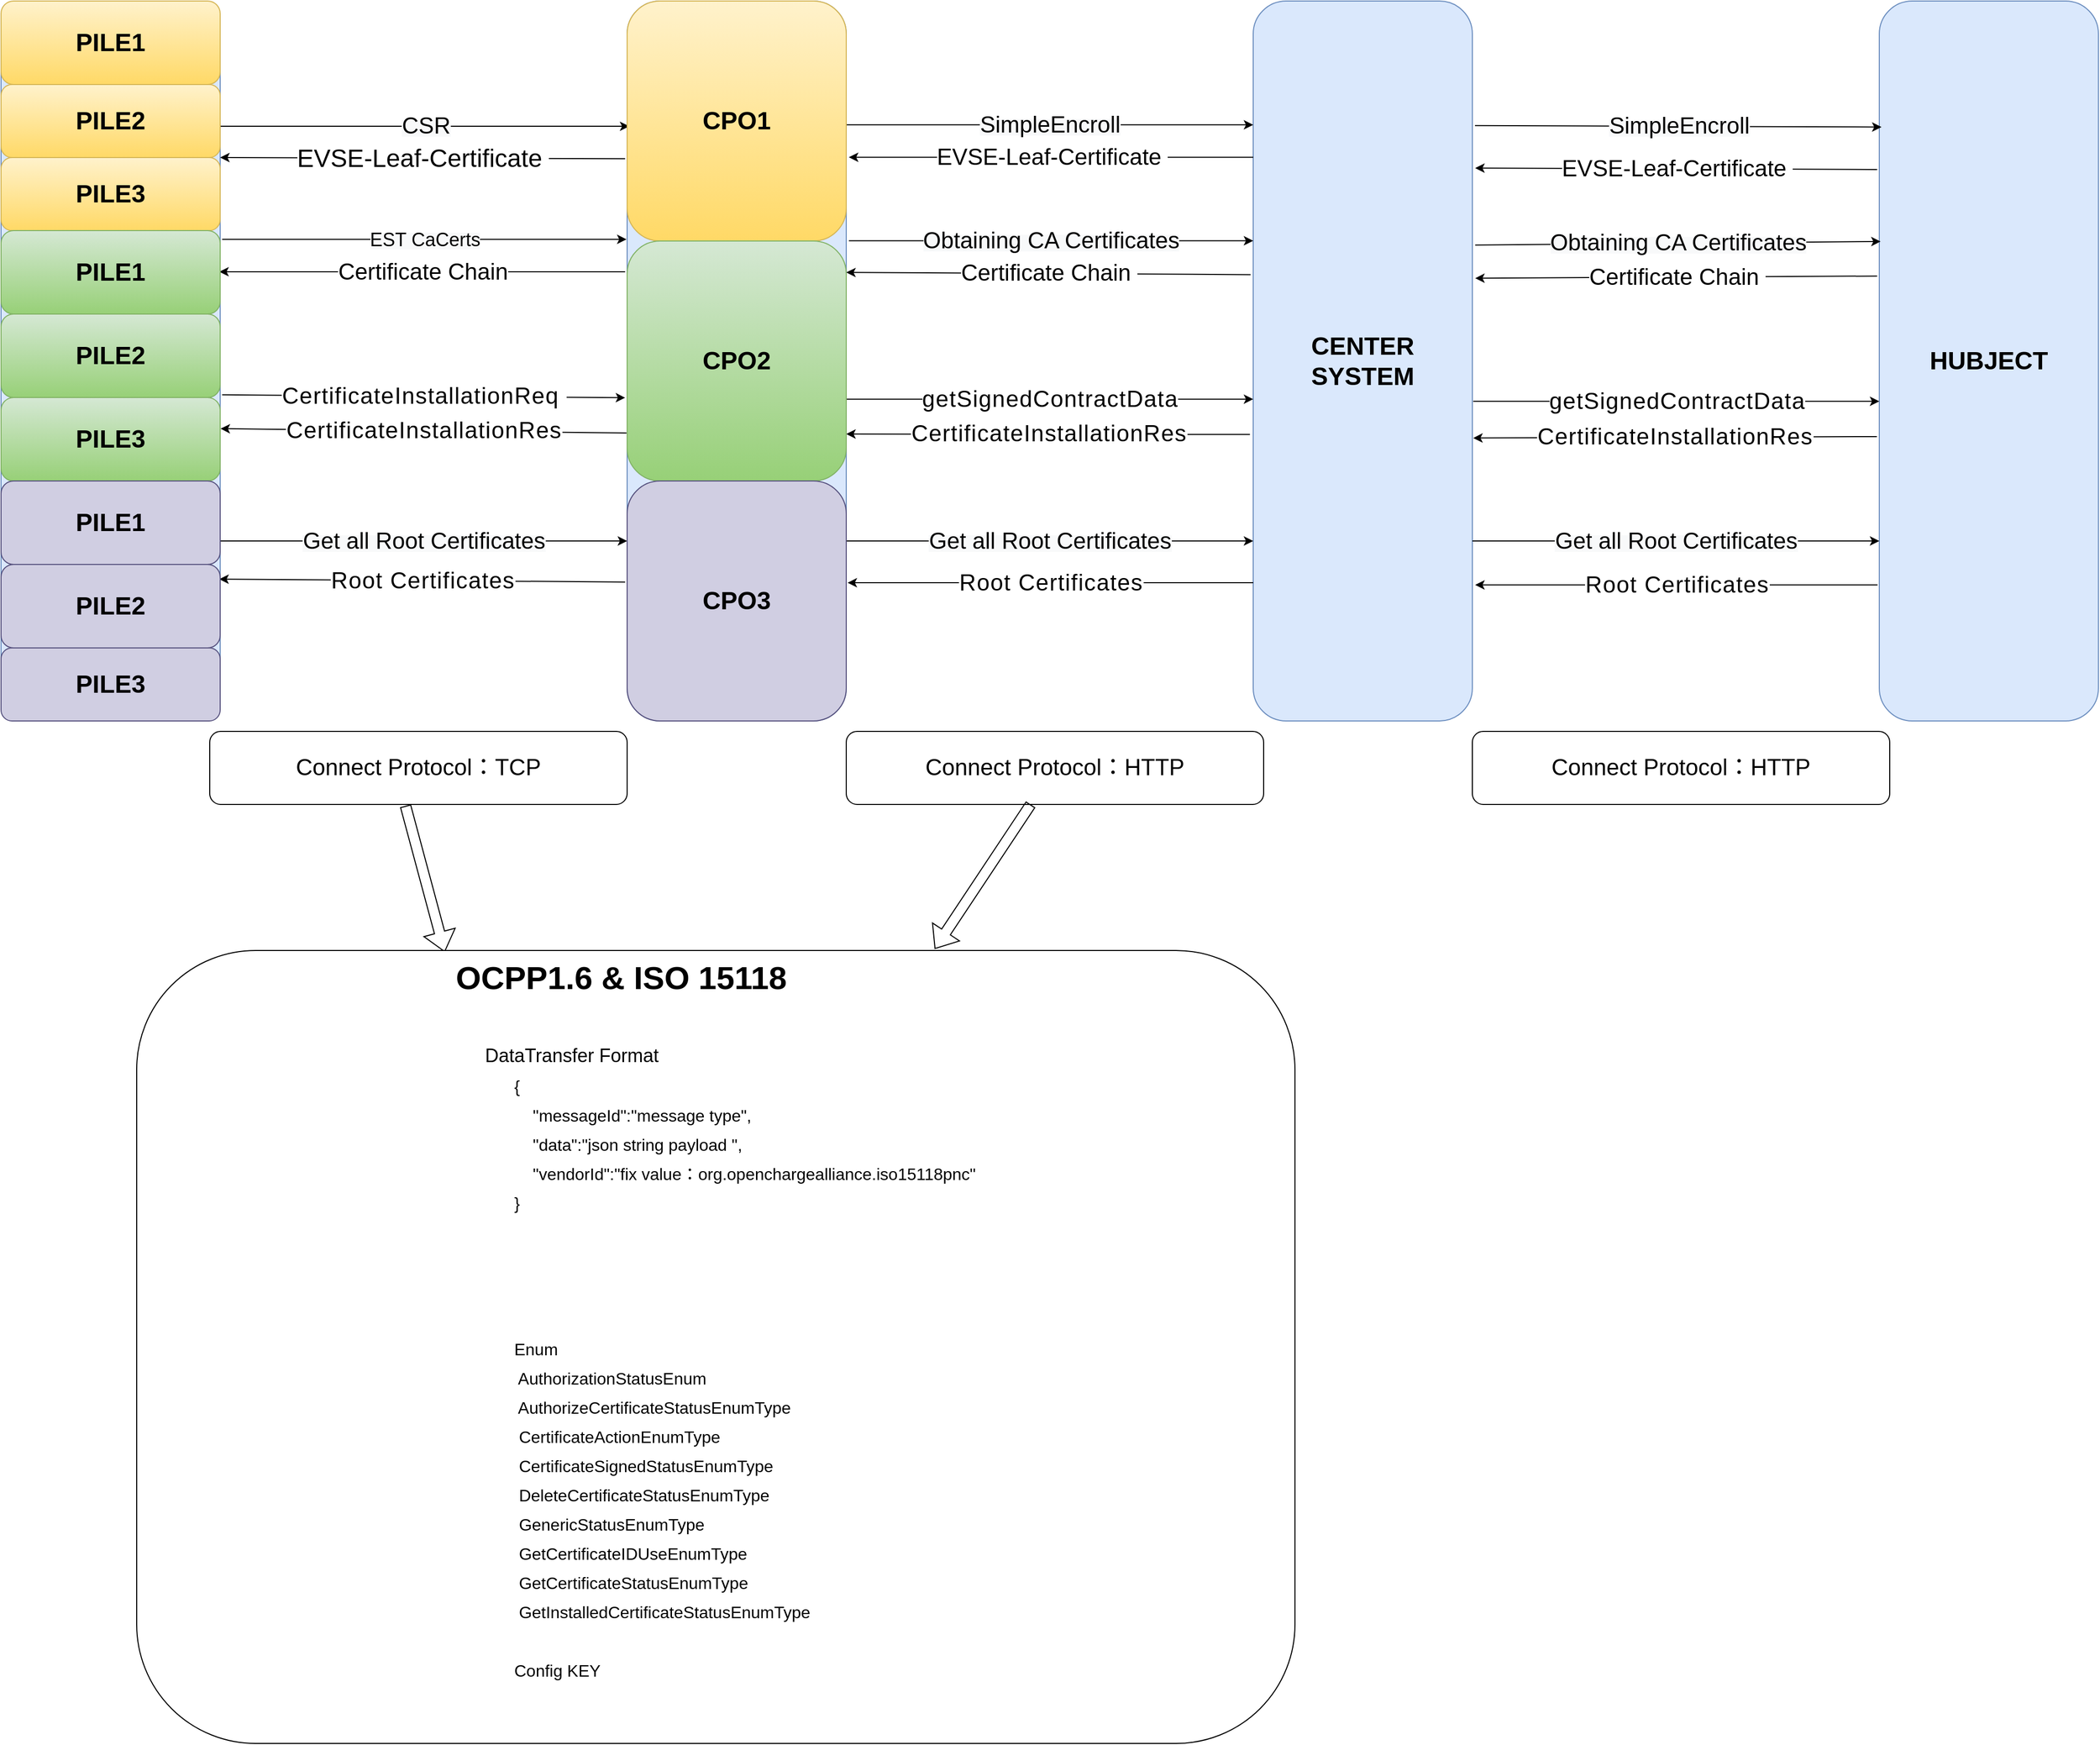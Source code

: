 <mxfile version="18.0.3" type="github">
  <diagram id="C5RBs43oDa-KdzZeNtuy" name="Page-1">
    <mxGraphModel dx="2725" dy="1443" grid="1" gridSize="10" guides="1" tooltips="1" connect="1" arrows="1" fold="1" page="1" pageScale="1" pageWidth="827" pageHeight="1169" math="0" shadow="0">
      <root>
        <mxCell id="WIyWlLk6GJQsqaUBKTNV-0" />
        <mxCell id="WIyWlLk6GJQsqaUBKTNV-1" parent="WIyWlLk6GJQsqaUBKTNV-0" />
        <mxCell id="lFaUMtjXurxVcKm3GQ7_-0" value="" style="rounded=1;whiteSpace=wrap;html=1;fontSize=12;glass=0;strokeWidth=1;shadow=0;fillColor=#dae8fc;strokeColor=#6c8ebf;" vertex="1" parent="WIyWlLk6GJQsqaUBKTNV-1">
          <mxGeometry x="100" y="170" width="210" height="690" as="geometry" />
        </mxCell>
        <mxCell id="lFaUMtjXurxVcKm3GQ7_-5" value="" style="rounded=1;whiteSpace=wrap;html=1;fontSize=12;glass=0;strokeWidth=1;shadow=0;fillColor=#dae8fc;strokeColor=#6c8ebf;" vertex="1" parent="WIyWlLk6GJQsqaUBKTNV-1">
          <mxGeometry x="700" y="170" width="210" height="690" as="geometry" />
        </mxCell>
        <mxCell id="lFaUMtjXurxVcKm3GQ7_-8" value="&lt;span style=&quot;font-size: 24px;&quot;&gt;&lt;b&gt;CENTER &lt;br&gt;SYSTEM&lt;/b&gt;&lt;/span&gt;" style="rounded=1;whiteSpace=wrap;html=1;fontSize=12;glass=0;strokeWidth=1;shadow=0;fillColor=#dae8fc;strokeColor=#6c8ebf;" vertex="1" parent="WIyWlLk6GJQsqaUBKTNV-1">
          <mxGeometry x="1300" y="170" width="210" height="690" as="geometry" />
        </mxCell>
        <mxCell id="lFaUMtjXurxVcKm3GQ7_-16" value="" style="endArrow=classic;html=1;rounded=0;fontSize=14;exitX=1.002;exitY=0.174;exitDx=0;exitDy=0;exitPerimeter=0;entryX=0.01;entryY=0.174;entryDx=0;entryDy=0;entryPerimeter=0;" edge="1" parent="WIyWlLk6GJQsqaUBKTNV-1" source="lFaUMtjXurxVcKm3GQ7_-0" target="lFaUMtjXurxVcKm3GQ7_-5">
          <mxGeometry relative="1" as="geometry">
            <mxPoint x="170" y="580" as="sourcePoint" />
            <mxPoint x="790" y="290" as="targetPoint" />
          </mxGeometry>
        </mxCell>
        <mxCell id="lFaUMtjXurxVcKm3GQ7_-17" value="&lt;span style=&quot;background-color: rgb(248, 249, 250);&quot;&gt;&lt;font style=&quot;font-size: 22px;&quot;&gt;CSR&lt;/font&gt;&lt;/span&gt;" style="edgeLabel;resizable=0;html=1;align=center;verticalAlign=middle;fontSize=14;" connectable="0" vertex="1" parent="lFaUMtjXurxVcKm3GQ7_-16">
          <mxGeometry relative="1" as="geometry" />
        </mxCell>
        <mxCell id="lFaUMtjXurxVcKm3GQ7_-18" value="" style="endArrow=classic;html=1;rounded=0;fontSize=14;exitX=0.999;exitY=0.172;exitDx=0;exitDy=0;exitPerimeter=0;entryX=0;entryY=0.172;entryDx=0;entryDy=0;entryPerimeter=0;" edge="1" parent="WIyWlLk6GJQsqaUBKTNV-1" source="lFaUMtjXurxVcKm3GQ7_-5" target="lFaUMtjXurxVcKm3GQ7_-8">
          <mxGeometry relative="1" as="geometry">
            <mxPoint x="240.96" y="618.3" as="sourcePoint" />
            <mxPoint x="1050" y="645" as="targetPoint" />
          </mxGeometry>
        </mxCell>
        <mxCell id="lFaUMtjXurxVcKm3GQ7_-19" value="&lt;span style=&quot;background-color: rgb(248, 249, 250);&quot;&gt;&lt;font style=&quot;font-size: 22px;&quot;&gt;SimpleEncroll&lt;/font&gt;&lt;/span&gt;" style="edgeLabel;resizable=0;html=1;align=center;verticalAlign=middle;fontSize=14;" connectable="0" vertex="1" parent="lFaUMtjXurxVcKm3GQ7_-18">
          <mxGeometry relative="1" as="geometry" />
        </mxCell>
        <mxCell id="lFaUMtjXurxVcKm3GQ7_-24" value="" style="endArrow=classic;html=1;rounded=0;fontSize=14;exitX=1.009;exitY=0.331;exitDx=0;exitDy=0;exitPerimeter=0;entryX=-0.003;entryY=0.331;entryDx=0;entryDy=0;entryPerimeter=0;" edge="1" parent="WIyWlLk6GJQsqaUBKTNV-1" source="lFaUMtjXurxVcKm3GQ7_-0" target="lFaUMtjXurxVcKm3GQ7_-5">
          <mxGeometry relative="1" as="geometry">
            <mxPoint x="200.0" y="731.32" as="sourcePoint" />
            <mxPoint x="480" y="703" as="targetPoint" />
          </mxGeometry>
        </mxCell>
        <mxCell id="lFaUMtjXurxVcKm3GQ7_-25" value="&lt;span style=&quot;background-color: rgb(248, 249, 250);&quot;&gt;&lt;font style=&quot;font-size: 18px;&quot;&gt;EST CaCerts&lt;/font&gt;&lt;/span&gt;" style="edgeLabel;resizable=0;html=1;align=center;verticalAlign=middle;fontSize=14;" connectable="0" vertex="1" parent="lFaUMtjXurxVcKm3GQ7_-24">
          <mxGeometry relative="1" as="geometry" />
        </mxCell>
        <mxCell id="lFaUMtjXurxVcKm3GQ7_-26" value="" style="endArrow=classic;html=1;rounded=0;fontSize=14;exitX=1.012;exitY=0.333;exitDx=0;exitDy=0;exitPerimeter=0;entryX=0;entryY=0.333;entryDx=0;entryDy=0;entryPerimeter=0;" edge="1" parent="WIyWlLk6GJQsqaUBKTNV-1" source="lFaUMtjXurxVcKm3GQ7_-5" target="lFaUMtjXurxVcKm3GQ7_-8">
          <mxGeometry relative="1" as="geometry">
            <mxPoint x="650" y="731.32" as="sourcePoint" />
            <mxPoint x="920" y="730" as="targetPoint" />
            <Array as="points" />
          </mxGeometry>
        </mxCell>
        <mxCell id="lFaUMtjXurxVcKm3GQ7_-27" value="&lt;span style=&quot;background-color: rgb(248, 249, 250);&quot;&gt;&lt;font style=&quot;font-size: 22px;&quot;&gt;Obtaining CA Certificates&lt;/font&gt;&lt;/span&gt;" style="edgeLabel;resizable=0;html=1;align=center;verticalAlign=middle;fontSize=14;" connectable="0" vertex="1" parent="lFaUMtjXurxVcKm3GQ7_-26">
          <mxGeometry relative="1" as="geometry" />
        </mxCell>
        <mxCell id="lFaUMtjXurxVcKm3GQ7_-28" value="" style="endArrow=classic;html=1;rounded=0;fontSize=14;exitX=1.009;exitY=0.547;exitDx=0;exitDy=0;exitPerimeter=0;entryX=-0.009;entryY=0.551;entryDx=0;entryDy=0;entryPerimeter=0;" edge="1" parent="WIyWlLk6GJQsqaUBKTNV-1" source="lFaUMtjXurxVcKm3GQ7_-0" target="lFaUMtjXurxVcKm3GQ7_-5">
          <mxGeometry relative="1" as="geometry">
            <mxPoint x="200" y="831.67" as="sourcePoint" />
            <mxPoint x="397.454" y="830.0" as="targetPoint" />
          </mxGeometry>
        </mxCell>
        <mxCell id="lFaUMtjXurxVcKm3GQ7_-29" value="&lt;span style=&quot;letter-spacing: 0.6pt;&quot; lang=&quot;EN-US&quot;&gt;&lt;font style=&quot;font-size: 22px;&quot;&gt;CertificateInstallationReq&amp;nbsp;&lt;/font&gt;&lt;/span&gt;" style="edgeLabel;resizable=0;html=1;align=center;verticalAlign=middle;fontSize=14;" connectable="0" vertex="1" parent="lFaUMtjXurxVcKm3GQ7_-28">
          <mxGeometry relative="1" as="geometry" />
        </mxCell>
        <mxCell id="lFaUMtjXurxVcKm3GQ7_-30" value="" style="endArrow=classic;html=1;rounded=0;fontSize=14;exitX=0.999;exitY=0.553;exitDx=0;exitDy=0;exitPerimeter=0;entryX=0;entryY=0.553;entryDx=0;entryDy=0;entryPerimeter=0;" edge="1" parent="WIyWlLk6GJQsqaUBKTNV-1" source="lFaUMtjXurxVcKm3GQ7_-5" target="lFaUMtjXurxVcKm3GQ7_-8">
          <mxGeometry relative="1" as="geometry">
            <mxPoint x="534.0" y="832.11" as="sourcePoint" />
            <mxPoint x="850" y="835" as="targetPoint" />
          </mxGeometry>
        </mxCell>
        <mxCell id="lFaUMtjXurxVcKm3GQ7_-31" value="&lt;span style=&quot;font-family: 微软雅黑, sans-serif; letter-spacing: 0.6pt;&quot; lang=&quot;EN-US&quot;&gt;&lt;font style=&quot;font-size: 22px;&quot;&gt;getSignedContractData&lt;/font&gt;&lt;/span&gt;" style="edgeLabel;resizable=0;html=1;align=center;verticalAlign=middle;fontSize=14;" connectable="0" vertex="1" parent="lFaUMtjXurxVcKm3GQ7_-30">
          <mxGeometry relative="1" as="geometry" />
        </mxCell>
        <mxCell id="lFaUMtjXurxVcKm3GQ7_-32" value="" style="endArrow=classic;html=1;rounded=0;fontSize=14;exitX=1;exitY=0.75;exitDx=0;exitDy=0;entryX=0;entryY=0.75;entryDx=0;entryDy=0;" edge="1" parent="WIyWlLk6GJQsqaUBKTNV-1" source="lFaUMtjXurxVcKm3GQ7_-0" target="lFaUMtjXurxVcKm3GQ7_-5">
          <mxGeometry relative="1" as="geometry">
            <mxPoint x="190.0" y="902.11" as="sourcePoint" />
            <mxPoint x="440" y="900" as="targetPoint" />
          </mxGeometry>
        </mxCell>
        <mxCell id="lFaUMtjXurxVcKm3GQ7_-33" value="&lt;span style=&quot;background-color: rgb(248, 249, 250);&quot;&gt;&lt;font style=&quot;font-size: 22px;&quot;&gt;Get all Root Certificates&lt;/font&gt;&lt;/span&gt;" style="edgeLabel;resizable=0;html=1;align=center;verticalAlign=middle;fontSize=14;" connectable="0" vertex="1" parent="lFaUMtjXurxVcKm3GQ7_-32">
          <mxGeometry relative="1" as="geometry" />
        </mxCell>
        <mxCell id="lFaUMtjXurxVcKm3GQ7_-34" value="" style="endArrow=classic;html=1;rounded=0;fontSize=14;exitX=1;exitY=0.75;exitDx=0;exitDy=0;entryX=0;entryY=0.75;entryDx=0;entryDy=0;" edge="1" parent="WIyWlLk6GJQsqaUBKTNV-1" source="lFaUMtjXurxVcKm3GQ7_-5" target="lFaUMtjXurxVcKm3GQ7_-8">
          <mxGeometry relative="1" as="geometry">
            <mxPoint x="182.16" y="909.6" as="sourcePoint" />
            <mxPoint x="471.072" y="910.47" as="targetPoint" />
          </mxGeometry>
        </mxCell>
        <mxCell id="lFaUMtjXurxVcKm3GQ7_-35" value="&lt;span style=&quot;background-color: rgb(248, 249, 250);&quot;&gt;&lt;font style=&quot;font-size: 22px;&quot;&gt;Get all Root Certificates&lt;/font&gt;&lt;/span&gt;" style="edgeLabel;resizable=0;html=1;align=center;verticalAlign=middle;fontSize=14;" connectable="0" vertex="1" parent="lFaUMtjXurxVcKm3GQ7_-34">
          <mxGeometry relative="1" as="geometry" />
        </mxCell>
        <mxCell id="lFaUMtjXurxVcKm3GQ7_-37" value="" style="endArrow=classic;html=1;rounded=0;fontSize=14;entryX=1.012;entryY=0.217;entryDx=0;entryDy=0;entryPerimeter=0;exitX=0;exitY=0.217;exitDx=0;exitDy=0;exitPerimeter=0;fillColor=#e51400;strokeColor=#000000;fontColor=#000000;" edge="1" parent="WIyWlLk6GJQsqaUBKTNV-1" source="lFaUMtjXurxVcKm3GQ7_-8" target="lFaUMtjXurxVcKm3GQ7_-5">
          <mxGeometry relative="1" as="geometry">
            <mxPoint x="850" y="668" as="sourcePoint" />
            <mxPoint x="580" y="830" as="targetPoint" />
          </mxGeometry>
        </mxCell>
        <mxCell id="lFaUMtjXurxVcKm3GQ7_-38" value="&lt;font style=&quot;font-size: 22px;&quot;&gt;EVSE-Leaf-Certificate&amp;nbsp;&lt;/font&gt;" style="edgeLabel;resizable=0;html=1;align=center;verticalAlign=middle;fontSize=14;" connectable="0" vertex="1" parent="lFaUMtjXurxVcKm3GQ7_-37">
          <mxGeometry relative="1" as="geometry" />
        </mxCell>
        <mxCell id="lFaUMtjXurxVcKm3GQ7_-39" value="" style="endArrow=classic;html=1;rounded=0;fontSize=14;exitX=-0.009;exitY=0.219;exitDx=0;exitDy=0;exitPerimeter=0;fillColor=#e51400;strokeColor=#000000;" edge="1" parent="WIyWlLk6GJQsqaUBKTNV-1" source="lFaUMtjXurxVcKm3GQ7_-5">
          <mxGeometry relative="1" as="geometry">
            <mxPoint x="480" y="660" as="sourcePoint" />
            <mxPoint x="310" y="320" as="targetPoint" />
          </mxGeometry>
        </mxCell>
        <mxCell id="lFaUMtjXurxVcKm3GQ7_-40" value="&lt;font style=&quot;font-size: 24px;&quot;&gt;EVSE-Leaf-Certificate&amp;nbsp;&lt;/font&gt;" style="edgeLabel;resizable=0;html=1;align=center;verticalAlign=middle;fontSize=14;" connectable="0" vertex="1" parent="lFaUMtjXurxVcKm3GQ7_-39">
          <mxGeometry relative="1" as="geometry" />
        </mxCell>
        <mxCell id="lFaUMtjXurxVcKm3GQ7_-42" value="" style="endArrow=classic;html=1;rounded=0;fontSize=14;entryX=1;entryY=0.377;entryDx=0;entryDy=0;exitX=-0.012;exitY=0.38;exitDx=0;exitDy=0;fillColor=#e51400;strokeColor=#000000;entryPerimeter=0;exitPerimeter=0;" edge="1" parent="WIyWlLk6GJQsqaUBKTNV-1" source="lFaUMtjXurxVcKm3GQ7_-8" target="lFaUMtjXurxVcKm3GQ7_-5">
          <mxGeometry relative="1" as="geometry">
            <mxPoint x="870.96" y="679.59" as="sourcePoint" />
            <mxPoint x="623.196" y="678.42" as="targetPoint" />
          </mxGeometry>
        </mxCell>
        <mxCell id="lFaUMtjXurxVcKm3GQ7_-43" value="&lt;font style=&quot;font-size: 22px;&quot;&gt;Certificate Chain&amp;nbsp;&lt;/font&gt;" style="edgeLabel;resizable=0;html=1;align=center;verticalAlign=middle;fontSize=14;" connectable="0" vertex="1" parent="lFaUMtjXurxVcKm3GQ7_-42">
          <mxGeometry relative="1" as="geometry" />
        </mxCell>
        <mxCell id="lFaUMtjXurxVcKm3GQ7_-44" value="" style="endArrow=classic;html=1;rounded=0;fontSize=14;entryX=0.996;entryY=0.376;entryDx=0;entryDy=0;exitX=-0.009;exitY=0.376;exitDx=0;exitDy=0;fillColor=#e51400;strokeColor=#000000;entryPerimeter=0;exitPerimeter=0;" edge="1" parent="WIyWlLk6GJQsqaUBKTNV-1" source="lFaUMtjXurxVcKm3GQ7_-5" target="lFaUMtjXurxVcKm3GQ7_-0">
          <mxGeometry relative="1" as="geometry">
            <mxPoint x="406" y="759.5" as="sourcePoint" />
            <mxPoint x="160" y="759.5" as="targetPoint" />
          </mxGeometry>
        </mxCell>
        <mxCell id="lFaUMtjXurxVcKm3GQ7_-45" value="&lt;font style=&quot;font-size: 22px;&quot;&gt;Certificate Chain&lt;/font&gt;" style="edgeLabel;resizable=0;html=1;align=center;verticalAlign=middle;fontSize=14;" connectable="0" vertex="1" parent="lFaUMtjXurxVcKm3GQ7_-44">
          <mxGeometry relative="1" as="geometry" />
        </mxCell>
        <mxCell id="lFaUMtjXurxVcKm3GQ7_-48" value="" style="endArrow=classic;html=1;rounded=0;fontSize=14;fillColor=#e51400;strokeColor=#000000;exitX=-0.015;exitY=0.602;exitDx=0;exitDy=0;exitPerimeter=0;" edge="1" parent="WIyWlLk6GJQsqaUBKTNV-1" source="lFaUMtjXurxVcKm3GQ7_-8">
          <mxGeometry relative="1" as="geometry">
            <mxPoint x="1280" y="584" as="sourcePoint" />
            <mxPoint x="910" y="585" as="targetPoint" />
          </mxGeometry>
        </mxCell>
        <mxCell id="lFaUMtjXurxVcKm3GQ7_-49" value="&lt;div style=&quot;text-align: start;&quot;&gt;&lt;span style=&quot;letter-spacing: 0.8px; text-align: center;&quot;&gt;&lt;font style=&quot;font-size: 22px;&quot;&gt;CertificateInstallationRes&lt;/font&gt;&lt;/span&gt;&lt;br&gt;&lt;/div&gt;" style="edgeLabel;resizable=0;html=1;align=center;verticalAlign=middle;fontSize=14;" connectable="0" vertex="1" parent="lFaUMtjXurxVcKm3GQ7_-48">
          <mxGeometry relative="1" as="geometry" />
        </mxCell>
        <mxCell id="lFaUMtjXurxVcKm3GQ7_-50" value="" style="endArrow=classic;html=1;rounded=0;fontSize=14;entryX=1.002;entryY=0.594;entryDx=0;entryDy=0;exitX=-0.003;exitY=0.6;exitDx=0;exitDy=0;entryPerimeter=0;fillColor=#e51400;strokeColor=#000000;exitPerimeter=0;" edge="1" parent="WIyWlLk6GJQsqaUBKTNV-1" source="lFaUMtjXurxVcKm3GQ7_-5" target="lFaUMtjXurxVcKm3GQ7_-0">
          <mxGeometry relative="1" as="geometry">
            <mxPoint x="1220" y="902.5" as="sourcePoint" />
            <mxPoint x="670" y="892.5" as="targetPoint" />
          </mxGeometry>
        </mxCell>
        <mxCell id="lFaUMtjXurxVcKm3GQ7_-51" value="&lt;div style=&quot;text-align: start;&quot;&gt;&lt;span style=&quot;letter-spacing: 0.8px; text-align: center;&quot;&gt;&lt;font style=&quot;font-size: 22px;&quot;&gt;CertificateInstallationRes&lt;/font&gt;&lt;/span&gt;&lt;br&gt;&lt;/div&gt;" style="edgeLabel;resizable=0;html=1;align=center;verticalAlign=middle;fontSize=14;" connectable="0" vertex="1" parent="lFaUMtjXurxVcKm3GQ7_-50">
          <mxGeometry relative="1" as="geometry" />
        </mxCell>
        <mxCell id="lFaUMtjXurxVcKm3GQ7_-54" value="" style="endArrow=classic;html=1;rounded=0;fontSize=14;entryX=1.006;entryY=0.808;entryDx=0;entryDy=0;entryPerimeter=0;fillColor=#e51400;strokeColor=#000000;exitX=0;exitY=0.808;exitDx=0;exitDy=0;exitPerimeter=0;" edge="1" parent="WIyWlLk6GJQsqaUBKTNV-1" source="lFaUMtjXurxVcKm3GQ7_-8" target="lFaUMtjXurxVcKm3GQ7_-5">
          <mxGeometry relative="1" as="geometry">
            <mxPoint x="1280" y="730" as="sourcePoint" />
            <mxPoint x="670" y="967.5" as="targetPoint" />
          </mxGeometry>
        </mxCell>
        <mxCell id="lFaUMtjXurxVcKm3GQ7_-55" value="&lt;div style=&quot;text-align: start;&quot;&gt;&lt;span style=&quot;letter-spacing: 0.8px; text-align: center;&quot;&gt;&lt;font style=&quot;font-size: 22px;&quot;&gt;Root Certificates&lt;/font&gt;&lt;/span&gt;&lt;br&gt;&lt;/div&gt;" style="edgeLabel;resizable=0;html=1;align=center;verticalAlign=middle;fontSize=14;" connectable="0" vertex="1" parent="lFaUMtjXurxVcKm3GQ7_-54">
          <mxGeometry relative="1" as="geometry" />
        </mxCell>
        <mxCell id="lFaUMtjXurxVcKm3GQ7_-56" value="" style="endArrow=classic;html=1;rounded=0;fontSize=14;entryX=0.996;entryY=0.803;entryDx=0;entryDy=0;exitX=-0.009;exitY=0.807;exitDx=0;exitDy=0;entryPerimeter=0;exitPerimeter=0;fillColor=#e51400;strokeColor=#000000;" edge="1" parent="WIyWlLk6GJQsqaUBKTNV-1" source="lFaUMtjXurxVcKm3GQ7_-5" target="lFaUMtjXurxVcKm3GQ7_-0">
          <mxGeometry relative="1" as="geometry">
            <mxPoint x="1215.44" y="1095.49" as="sourcePoint" />
            <mxPoint x="672.76" y="1089.63" as="targetPoint" />
          </mxGeometry>
        </mxCell>
        <mxCell id="lFaUMtjXurxVcKm3GQ7_-57" value="&lt;div style=&quot;text-align: start;&quot;&gt;&lt;span style=&quot;letter-spacing: 0.8px; text-align: center;&quot;&gt;&lt;font style=&quot;font-size: 22px;&quot;&gt;Root Certificates&lt;/font&gt;&lt;/span&gt;&lt;br&gt;&lt;/div&gt;" style="edgeLabel;resizable=0;html=1;align=center;verticalAlign=middle;fontSize=14;" connectable="0" vertex="1" parent="lFaUMtjXurxVcKm3GQ7_-56">
          <mxGeometry relative="1" as="geometry" />
        </mxCell>
        <mxCell id="lFaUMtjXurxVcKm3GQ7_-61" value="&lt;article data-content=&quot;[{&amp;quot;type&amp;quot;:&amp;quot;block&amp;quot;,&amp;quot;id&amp;quot;:&amp;quot;Cxpn-1652323043085&amp;quot;,&amp;quot;name&amp;quot;:&amp;quot;paragraph&amp;quot;,&amp;quot;data&amp;quot;:{},&amp;quot;nodes&amp;quot;:[{&amp;quot;type&amp;quot;:&amp;quot;text&amp;quot;,&amp;quot;id&amp;quot;:&amp;quot;qzmt-1652323043084&amp;quot;,&amp;quot;leaves&amp;quot;:[{&amp;quot;text&amp;quot;:&amp;quot;DataTransfer&amp;quot;,&amp;quot;marks&amp;quot;:[]}]}],&amp;quot;state&amp;quot;:{}}]&quot;&gt;&lt;div style=&quot;line-height: 1.75; text-align: left;&quot;&gt;&lt;font style=&quot;font-size: 22px;&quot;&gt;Connect Protocol：HTTP&lt;/font&gt;&lt;/div&gt;&lt;/article&gt;" style="rounded=1;whiteSpace=wrap;html=1;fontFamily=Helvetica;fontSize=18;" vertex="1" parent="WIyWlLk6GJQsqaUBKTNV-1">
          <mxGeometry x="910" y="870" width="400" height="70" as="geometry" />
        </mxCell>
        <mxCell id="lFaUMtjXurxVcKm3GQ7_-62" value="&lt;article data-content=&quot;[{&amp;quot;type&amp;quot;:&amp;quot;block&amp;quot;,&amp;quot;id&amp;quot;:&amp;quot;Cxpn-1652323043085&amp;quot;,&amp;quot;name&amp;quot;:&amp;quot;paragraph&amp;quot;,&amp;quot;data&amp;quot;:{},&amp;quot;nodes&amp;quot;:[{&amp;quot;type&amp;quot;:&amp;quot;text&amp;quot;,&amp;quot;id&amp;quot;:&amp;quot;qzmt-1652323043084&amp;quot;,&amp;quot;leaves&amp;quot;:[{&amp;quot;text&amp;quot;:&amp;quot;DataTransfer&amp;quot;,&amp;quot;marks&amp;quot;:[]}]}],&amp;quot;state&amp;quot;:{}}]&quot;&gt;&lt;div style=&quot;line-height: 1.75; text-align: left;&quot;&gt;&lt;font style=&quot;font-size: 22px;&quot;&gt;Connect Protocol：TCP&lt;/font&gt;&lt;/div&gt;&lt;/article&gt;" style="rounded=1;whiteSpace=wrap;html=1;fontFamily=Helvetica;fontSize=18;" vertex="1" parent="WIyWlLk6GJQsqaUBKTNV-1">
          <mxGeometry x="300" y="870" width="400" height="70" as="geometry" />
        </mxCell>
        <mxCell id="lFaUMtjXurxVcKm3GQ7_-65" value="" style="shape=flexArrow;endArrow=classic;html=1;rounded=0;fontFamily=Helvetica;fontSize=14;fontColor=#FF3333;strokeColor=#000000;exitX=0.469;exitY=1.019;exitDx=0;exitDy=0;exitPerimeter=0;entryX=0.266;entryY=0.002;entryDx=0;entryDy=0;entryPerimeter=0;" edge="1" parent="WIyWlLk6GJQsqaUBKTNV-1" source="lFaUMtjXurxVcKm3GQ7_-62" target="lFaUMtjXurxVcKm3GQ7_-70">
          <mxGeometry width="50" height="50" relative="1" as="geometry">
            <mxPoint x="580" y="1060" as="sourcePoint" />
            <mxPoint x="595" y="1100" as="targetPoint" />
          </mxGeometry>
        </mxCell>
        <mxCell id="lFaUMtjXurxVcKm3GQ7_-70" value="&lt;article data-content=&quot;[{&amp;quot;type&amp;quot;:&amp;quot;block&amp;quot;,&amp;quot;id&amp;quot;:&amp;quot;Cxpn-1652323043085&amp;quot;,&amp;quot;name&amp;quot;:&amp;quot;paragraph&amp;quot;,&amp;quot;data&amp;quot;:{},&amp;quot;nodes&amp;quot;:[{&amp;quot;type&amp;quot;:&amp;quot;text&amp;quot;,&amp;quot;id&amp;quot;:&amp;quot;qzmt-1652323043084&amp;quot;,&amp;quot;leaves&amp;quot;:[{&amp;quot;text&amp;quot;:&amp;quot;DataTransfer&amp;quot;,&amp;quot;marks&amp;quot;:[]}]}],&amp;quot;state&amp;quot;:{}}]&quot;&gt;&lt;div style=&quot;text-align: left; line-height: 1.75;&quot;&gt;&lt;b style=&quot;background-color: initial;&quot;&gt;&lt;font style=&quot;font-size: 31px;&quot;&gt;OCPP1.6 &amp;amp; ISO 15118&lt;/font&gt;&lt;/b&gt;&lt;br&gt;&lt;/div&gt;&lt;div style=&quot;text-align: left; line-height: 1.75;&quot;&gt;&lt;b style=&quot;background-color: initial;&quot;&gt;&lt;br&gt;&lt;/b&gt;&lt;/div&gt;&lt;div style=&quot;line-height: 1.75;&quot;&gt;&lt;div style=&quot;text-align: left; font-size: 16px; line-height: 1.75; margin-left: 28px;&quot;&gt;&lt;font style=&quot;font-size: 18px;&quot;&gt;DataTransfer Format&lt;/font&gt;&lt;/div&gt;&lt;div style=&quot;line-height: 1.75; margin-left: 28px; font-size: 16px;&quot;&gt;&lt;font style=&quot;font-size: 18px;&quot;&gt;&lt;div style=&quot;text-align: left; font-size: 16px; line-height: 1.75; margin-left: 28px;&quot;&gt;{&lt;/div&gt;&lt;div style=&quot;text-align: left; font-size: 16px; line-height: 1.75; margin-left: 28px;&quot;&gt;&amp;nbsp;&amp;nbsp;&amp;nbsp;&amp;nbsp;&quot;messageId&quot;:&quot;message type&quot;,&lt;/div&gt;&lt;div style=&quot;text-align: left; font-size: 16px; line-height: 1.75; margin-left: 28px;&quot;&gt;&amp;nbsp;&amp;nbsp;&amp;nbsp;&amp;nbsp;&quot;data&quot;:&quot;json string&amp;nbsp;&lt;span style=&quot;background-color: initial;&quot;&gt;payload&lt;/span&gt;&lt;span style=&quot;background-color: initial;&quot;&gt;&amp;nbsp;&lt;/span&gt;&lt;span style=&quot;background-color: initial;&quot;&gt;&quot;,&lt;/span&gt;&lt;/div&gt;&lt;div style=&quot;text-align: left; font-size: 16px; line-height: 1.75; margin-left: 28px;&quot;&gt;&amp;nbsp;&amp;nbsp;&amp;nbsp;&amp;nbsp;&quot;vendorId&quot;:&quot;fix value：org.openchargealliance.iso15118pnc&quot;&lt;/div&gt;&lt;div style=&quot;text-align: left; font-size: 16px; line-height: 1.75; margin-left: 28px;&quot;&gt;}&lt;/div&gt;&lt;div style=&quot;text-align: left; font-size: 16px; line-height: 1.75; margin-left: 28px;&quot;&gt;&lt;br&gt;&lt;/div&gt;&lt;div style=&quot;text-align: left; font-size: 16px; line-height: 1.75; margin-left: 28px;&quot;&gt;&lt;br&gt;&lt;/div&gt;&lt;div style=&quot;text-align: left; font-size: 16px; line-height: 1.75; margin-left: 28px;&quot;&gt;&lt;br&gt;&lt;/div&gt;&lt;div style=&quot;text-align: left; font-size: 16px; line-height: 1.75; margin-left: 28px;&quot;&gt;&lt;br&gt;&lt;/div&gt;&lt;div style=&quot;text-align: left; font-size: 16px; line-height: 1.75; margin-left: 28px;&quot;&gt;&lt;span style=&quot;background-color: initial;&quot;&gt;Enum&lt;/span&gt;&lt;br&gt;&lt;/div&gt;&lt;div style=&quot;text-align: left; font-size: 16px; line-height: 1.75; margin-left: 28px;&quot;&gt;&lt;span style=&quot;background-color: initial;&quot;&gt;&lt;span style=&quot;&quot;&gt;	&lt;/span&gt;&lt;span style=&quot;white-space: pre;&quot;&gt;	&lt;/span&gt;AuthorizationStatusEnum&lt;br&gt;&lt;/span&gt;&lt;/div&gt;&lt;div style=&quot;text-align: left; font-size: 16px; line-height: 1.75; margin-left: 28px;&quot;&gt;&lt;span style=&quot;background-color: initial;&quot;&gt;&lt;span style=&quot;white-space: pre;&quot;&gt;	&lt;/span&gt;AuthorizeCertificateStatusEnumType&lt;br&gt;&lt;/span&gt;&lt;/div&gt;&lt;div style=&quot;text-align: left; font-size: 16px; line-height: 1.75; margin-left: 28px;&quot;&gt;&lt;span style=&quot;background-color: initial;&quot;&gt;&lt;span style=&quot;white-space: pre;&quot;&gt;	&lt;/span&gt;CertificateActionEnumType&lt;br&gt;&lt;/span&gt;&lt;/div&gt;&lt;div style=&quot;text-align: left; font-size: 16px; line-height: 1.75; margin-left: 28px;&quot;&gt;&lt;span style=&quot;background-color: initial;&quot;&gt;&lt;span style=&quot;white-space: pre;&quot;&gt;	&lt;/span&gt;CertificateSignedStatusEnumType&lt;br&gt;&lt;/span&gt;&lt;/div&gt;&lt;div style=&quot;text-align: left; font-size: 16px; line-height: 1.75; margin-left: 28px;&quot;&gt;&lt;span style=&quot;background-color: initial;&quot;&gt;&lt;span style=&quot;white-space: pre;&quot;&gt;	&lt;/span&gt;DeleteCertificateStatusEnumType&lt;br&gt;&lt;/span&gt;&lt;/div&gt;&lt;div style=&quot;text-align: left; font-size: 16px; line-height: 1.75; margin-left: 28px;&quot;&gt;&lt;span style=&quot;background-color: initial;&quot;&gt;&lt;span style=&quot;white-space: pre;&quot;&gt;	&lt;/span&gt;GenericStatusEnumType&lt;br&gt;&lt;/span&gt;&lt;/div&gt;&lt;div style=&quot;text-align: left; font-size: 16px; line-height: 1.75; margin-left: 28px;&quot;&gt;&lt;span style=&quot;background-color: initial;&quot;&gt;&lt;span style=&quot;white-space: pre;&quot;&gt;	&lt;/span&gt;GetCertificateIDUseEnumType&lt;br&gt;&lt;/span&gt;&lt;/div&gt;&lt;div style=&quot;text-align: left; font-size: 16px; line-height: 1.75; margin-left: 28px;&quot;&gt;&lt;span style=&quot;background-color: initial;&quot;&gt;&lt;span style=&quot;white-space: pre;&quot;&gt;	&lt;/span&gt;GetCertificateStatusEnumType&lt;/span&gt;&lt;/div&gt;&lt;div style=&quot;text-align: left; font-size: 16px; line-height: 1.75; margin-left: 28px;&quot;&gt;&lt;span style=&quot;background-color: initial;&quot;&gt;&lt;span style=&quot;white-space: pre;&quot;&gt;	&lt;/span&gt;GetInstalledCertificateStatusEnumType&lt;/span&gt;&lt;/div&gt;&lt;div style=&quot;text-align: left; font-size: 16px; line-height: 1.75; margin-left: 28px;&quot;&gt;&lt;span style=&quot;background-color: initial;&quot;&gt;&lt;br&gt;&lt;/span&gt;&lt;/div&gt;&lt;div style=&quot;text-align: left; font-size: 16px; line-height: 1.75; margin-left: 28px;&quot;&gt;Config KEY&lt;/div&gt;&lt;div style=&quot;text-align: left; font-size: 16px; line-height: 1.75; margin-left: 28px;&quot;&gt;&lt;span style=&quot;white-space: pre;&quot;&gt;	&lt;/span&gt;&lt;br&gt;&lt;/div&gt;&lt;div style=&quot;text-align: left; font-size: 16px; line-height: 1.75; margin-left: 28px;&quot;&gt;&lt;span style=&quot;background-color: initial;&quot;&gt;&lt;br&gt;&lt;/span&gt;&lt;/div&gt;&lt;/font&gt;&lt;/div&gt;&lt;/div&gt;&lt;/article&gt;" style="rounded=1;whiteSpace=wrap;html=1;fontFamily=Helvetica;fontSize=18;" vertex="1" parent="WIyWlLk6GJQsqaUBKTNV-1">
          <mxGeometry x="230" y="1080" width="1110" height="760" as="geometry" />
        </mxCell>
        <mxCell id="lFaUMtjXurxVcKm3GQ7_-76" value="&lt;b&gt;&lt;font style=&quot;font-size: 24px;&quot;&gt;HUBJECT&lt;/font&gt;&lt;/b&gt;" style="rounded=1;whiteSpace=wrap;html=1;fontSize=12;glass=0;strokeWidth=1;shadow=0;fillColor=#dae8fc;strokeColor=#6c8ebf;" vertex="1" parent="WIyWlLk6GJQsqaUBKTNV-1">
          <mxGeometry x="1900" y="170" width="210" height="690" as="geometry" />
        </mxCell>
        <mxCell id="lFaUMtjXurxVcKm3GQ7_-77" value="&lt;article data-content=&quot;[{&amp;quot;type&amp;quot;:&amp;quot;block&amp;quot;,&amp;quot;id&amp;quot;:&amp;quot;Cxpn-1652323043085&amp;quot;,&amp;quot;name&amp;quot;:&amp;quot;paragraph&amp;quot;,&amp;quot;data&amp;quot;:{},&amp;quot;nodes&amp;quot;:[{&amp;quot;type&amp;quot;:&amp;quot;text&amp;quot;,&amp;quot;id&amp;quot;:&amp;quot;qzmt-1652323043084&amp;quot;,&amp;quot;leaves&amp;quot;:[{&amp;quot;text&amp;quot;:&amp;quot;DataTransfer&amp;quot;,&amp;quot;marks&amp;quot;:[]}]}],&amp;quot;state&amp;quot;:{}}]&quot;&gt;&lt;div style=&quot;line-height: 1.75; text-align: left;&quot;&gt;&lt;font style=&quot;font-size: 22px;&quot;&gt;Connect Protocol：HTTP&lt;/font&gt;&lt;/div&gt;&lt;/article&gt;" style="rounded=1;whiteSpace=wrap;html=1;fontFamily=Helvetica;fontSize=18;" vertex="1" parent="WIyWlLk6GJQsqaUBKTNV-1">
          <mxGeometry x="1510" y="870" width="400" height="70" as="geometry" />
        </mxCell>
        <mxCell id="lFaUMtjXurxVcKm3GQ7_-78" value="" style="endArrow=classic;html=1;rounded=0;fontSize=14;exitX=1.012;exitY=0.173;exitDx=0;exitDy=0;exitPerimeter=0;entryX=0.01;entryY=0.175;entryDx=0;entryDy=0;entryPerimeter=0;" edge="1" parent="WIyWlLk6GJQsqaUBKTNV-1" source="lFaUMtjXurxVcKm3GQ7_-8" target="lFaUMtjXurxVcKm3GQ7_-76">
          <mxGeometry relative="1" as="geometry">
            <mxPoint x="1510" y="290.0" as="sourcePoint" />
            <mxPoint x="1900.21" y="290.0" as="targetPoint" />
          </mxGeometry>
        </mxCell>
        <mxCell id="lFaUMtjXurxVcKm3GQ7_-79" value="&lt;span style=&quot;background-color: rgb(248, 249, 250);&quot;&gt;&lt;font style=&quot;font-size: 22px;&quot;&gt;SimpleEncroll&lt;/font&gt;&lt;/span&gt;" style="edgeLabel;resizable=0;html=1;align=center;verticalAlign=middle;fontSize=14;" connectable="0" vertex="1" parent="lFaUMtjXurxVcKm3GQ7_-78">
          <mxGeometry relative="1" as="geometry" />
        </mxCell>
        <mxCell id="lFaUMtjXurxVcKm3GQ7_-80" value="" style="endArrow=classic;html=1;rounded=0;fontSize=14;fillColor=#e51400;strokeColor=#000000;fontColor=#000000;entryX=1.013;entryY=0.232;entryDx=0;entryDy=0;entryPerimeter=0;exitX=-0.01;exitY=0.234;exitDx=0;exitDy=0;exitPerimeter=0;" edge="1" parent="WIyWlLk6GJQsqaUBKTNV-1" source="lFaUMtjXurxVcKm3GQ7_-76" target="lFaUMtjXurxVcKm3GQ7_-8">
          <mxGeometry relative="1" as="geometry">
            <mxPoint x="1870" y="330" as="sourcePoint" />
            <mxPoint x="1520" y="330" as="targetPoint" />
          </mxGeometry>
        </mxCell>
        <mxCell id="lFaUMtjXurxVcKm3GQ7_-81" value="&lt;font style=&quot;font-size: 22px;&quot;&gt;EVSE-Leaf-Certificate&amp;nbsp;&lt;/font&gt;" style="edgeLabel;resizable=0;html=1;align=center;verticalAlign=middle;fontSize=14;" connectable="0" vertex="1" parent="lFaUMtjXurxVcKm3GQ7_-80">
          <mxGeometry relative="1" as="geometry" />
        </mxCell>
        <mxCell id="lFaUMtjXurxVcKm3GQ7_-82" value="" style="endArrow=classic;html=1;rounded=0;fontSize=14;exitX=1.013;exitY=0.339;exitDx=0;exitDy=0;exitPerimeter=0;entryX=0.006;entryY=0.334;entryDx=0;entryDy=0;entryPerimeter=0;" edge="1" parent="WIyWlLk6GJQsqaUBKTNV-1" source="lFaUMtjXurxVcKm3GQ7_-8" target="lFaUMtjXurxVcKm3GQ7_-76">
          <mxGeometry relative="1" as="geometry">
            <mxPoint x="1510.0" y="400.0" as="sourcePoint" />
            <mxPoint x="1897.48" y="400.0" as="targetPoint" />
            <Array as="points" />
          </mxGeometry>
        </mxCell>
        <mxCell id="lFaUMtjXurxVcKm3GQ7_-83" value="&lt;span style=&quot;background-color: rgb(248, 249, 250);&quot;&gt;&lt;font style=&quot;font-size: 22px;&quot;&gt;Obtaining CA Certificates&lt;/font&gt;&lt;/span&gt;" style="edgeLabel;resizable=0;html=1;align=center;verticalAlign=middle;fontSize=14;" connectable="0" vertex="1" parent="lFaUMtjXurxVcKm3GQ7_-82">
          <mxGeometry relative="1" as="geometry" />
        </mxCell>
        <mxCell id="lFaUMtjXurxVcKm3GQ7_-84" value="" style="endArrow=classic;html=1;rounded=0;fontSize=14;entryX=1.013;entryY=0.385;entryDx=0;entryDy=0;exitX=-0.01;exitY=0.382;exitDx=0;exitDy=0;fillColor=#e51400;strokeColor=#000000;entryPerimeter=0;exitPerimeter=0;" edge="1" parent="WIyWlLk6GJQsqaUBKTNV-1" source="lFaUMtjXurxVcKm3GQ7_-76" target="lFaUMtjXurxVcKm3GQ7_-8">
          <mxGeometry relative="1" as="geometry">
            <mxPoint x="1897.48" y="442.2" as="sourcePoint" />
            <mxPoint x="1510" y="440.13" as="targetPoint" />
          </mxGeometry>
        </mxCell>
        <mxCell id="lFaUMtjXurxVcKm3GQ7_-85" value="&lt;font style=&quot;font-size: 22px;&quot;&gt;Certificate Chain&amp;nbsp;&lt;/font&gt;" style="edgeLabel;resizable=0;html=1;align=center;verticalAlign=middle;fontSize=14;" connectable="0" vertex="1" parent="lFaUMtjXurxVcKm3GQ7_-84">
          <mxGeometry relative="1" as="geometry" />
        </mxCell>
        <mxCell id="lFaUMtjXurxVcKm3GQ7_-86" value="" style="endArrow=classic;html=1;rounded=0;fontSize=14;entryX=0;entryY=0.556;entryDx=0;entryDy=0;entryPerimeter=0;exitX=1.004;exitY=0.556;exitDx=0;exitDy=0;exitPerimeter=0;" edge="1" parent="WIyWlLk6GJQsqaUBKTNV-1" source="lFaUMtjXurxVcKm3GQ7_-8" target="lFaUMtjXurxVcKm3GQ7_-76">
          <mxGeometry relative="1" as="geometry">
            <mxPoint x="1530" y="550" as="sourcePoint" />
            <mxPoint x="1890.21" y="550.0" as="targetPoint" />
          </mxGeometry>
        </mxCell>
        <mxCell id="lFaUMtjXurxVcKm3GQ7_-87" value="&lt;span style=&quot;font-family: 微软雅黑, sans-serif; letter-spacing: 0.6pt;&quot; lang=&quot;EN-US&quot;&gt;&lt;font style=&quot;font-size: 22px;&quot;&gt;getSignedContractData&lt;/font&gt;&lt;/span&gt;" style="edgeLabel;resizable=0;html=1;align=center;verticalAlign=middle;fontSize=14;" connectable="0" vertex="1" parent="lFaUMtjXurxVcKm3GQ7_-86">
          <mxGeometry relative="1" as="geometry" />
        </mxCell>
        <mxCell id="lFaUMtjXurxVcKm3GQ7_-88" value="" style="endArrow=classic;html=1;rounded=0;fontSize=14;entryX=1.013;entryY=0.811;entryDx=0;entryDy=0;entryPerimeter=0;fillColor=#e51400;strokeColor=#000000;exitX=-0.008;exitY=0.811;exitDx=0;exitDy=0;exitPerimeter=0;" edge="1" parent="WIyWlLk6GJQsqaUBKTNV-1" source="lFaUMtjXurxVcKm3GQ7_-76" target="lFaUMtjXurxVcKm3GQ7_-8">
          <mxGeometry relative="1" as="geometry">
            <mxPoint x="1898.74" y="730" as="sourcePoint" />
            <mxPoint x="1510.0" y="730" as="targetPoint" />
          </mxGeometry>
        </mxCell>
        <mxCell id="lFaUMtjXurxVcKm3GQ7_-89" value="&lt;div style=&quot;text-align: start;&quot;&gt;&lt;span style=&quot;letter-spacing: 0.8px; text-align: center;&quot;&gt;&lt;font style=&quot;font-size: 22px;&quot;&gt;Root Certificates&lt;/font&gt;&lt;/span&gt;&lt;br&gt;&lt;/div&gt;" style="edgeLabel;resizable=0;html=1;align=center;verticalAlign=middle;fontSize=14;" connectable="0" vertex="1" parent="lFaUMtjXurxVcKm3GQ7_-88">
          <mxGeometry relative="1" as="geometry" />
        </mxCell>
        <mxCell id="lFaUMtjXurxVcKm3GQ7_-92" value="" style="endArrow=classic;html=1;rounded=0;fontSize=14;fillColor=#e51400;strokeColor=#000000;exitX=-0.011;exitY=0.605;exitDx=0;exitDy=0;exitPerimeter=0;entryX=1.004;entryY=0.607;entryDx=0;entryDy=0;entryPerimeter=0;" edge="1" parent="WIyWlLk6GJQsqaUBKTNV-1" source="lFaUMtjXurxVcKm3GQ7_-76" target="lFaUMtjXurxVcKm3GQ7_-8">
          <mxGeometry relative="1" as="geometry">
            <mxPoint x="1896.85" y="585.38" as="sourcePoint" />
            <mxPoint x="1510" y="585" as="targetPoint" />
          </mxGeometry>
        </mxCell>
        <mxCell id="lFaUMtjXurxVcKm3GQ7_-93" value="&lt;div style=&quot;text-align: start;&quot;&gt;&lt;span style=&quot;letter-spacing: 0.8px; text-align: center;&quot;&gt;&lt;font style=&quot;font-size: 22px;&quot;&gt;CertificateInstallationRes&lt;/font&gt;&lt;/span&gt;&lt;br&gt;&lt;/div&gt;" style="edgeLabel;resizable=0;html=1;align=center;verticalAlign=middle;fontSize=14;" connectable="0" vertex="1" parent="lFaUMtjXurxVcKm3GQ7_-92">
          <mxGeometry relative="1" as="geometry" />
        </mxCell>
        <mxCell id="lFaUMtjXurxVcKm3GQ7_-94" value="" style="endArrow=classic;html=1;rounded=0;fontSize=14;entryX=0;entryY=0.75;entryDx=0;entryDy=0;exitX=1;exitY=0.75;exitDx=0;exitDy=0;" edge="1" parent="WIyWlLk6GJQsqaUBKTNV-1" source="lFaUMtjXurxVcKm3GQ7_-8" target="lFaUMtjXurxVcKm3GQ7_-76">
          <mxGeometry relative="1" as="geometry">
            <mxPoint x="1550" y="680" as="sourcePoint" />
            <mxPoint x="1890" y="690" as="targetPoint" />
          </mxGeometry>
        </mxCell>
        <mxCell id="lFaUMtjXurxVcKm3GQ7_-95" value="&lt;span style=&quot;background-color: rgb(248, 249, 250);&quot;&gt;&lt;font style=&quot;font-size: 22px;&quot;&gt;Get all Root Certificates&lt;/font&gt;&lt;/span&gt;" style="edgeLabel;resizable=0;html=1;align=center;verticalAlign=middle;fontSize=14;" connectable="0" vertex="1" parent="lFaUMtjXurxVcKm3GQ7_-94">
          <mxGeometry relative="1" as="geometry" />
        </mxCell>
        <mxCell id="lFaUMtjXurxVcKm3GQ7_-100" value="&lt;font style=&quot;font-size: 24px;&quot;&gt;&lt;b&gt;CPO1&lt;/b&gt;&lt;/font&gt;" style="rounded=1;whiteSpace=wrap;html=1;fontSize=12;glass=0;strokeWidth=1;shadow=0;fillColor=#fff2cc;strokeColor=#d6b656;gradientColor=#ffd966;" vertex="1" parent="WIyWlLk6GJQsqaUBKTNV-1">
          <mxGeometry x="700" y="170" width="210" height="230" as="geometry" />
        </mxCell>
        <mxCell id="lFaUMtjXurxVcKm3GQ7_-101" value="&lt;font style=&quot;font-size: 24px;&quot;&gt;&lt;b&gt;CPO2&lt;/b&gt;&lt;/font&gt;" style="rounded=1;whiteSpace=wrap;html=1;fontSize=12;glass=0;strokeWidth=1;shadow=0;fillColor=#d5e8d4;strokeColor=#82b366;gradientColor=#97d077;" vertex="1" parent="WIyWlLk6GJQsqaUBKTNV-1">
          <mxGeometry x="700" y="400" width="210" height="230" as="geometry" />
        </mxCell>
        <mxCell id="lFaUMtjXurxVcKm3GQ7_-102" value="&lt;font style=&quot;font-size: 24px;&quot;&gt;&lt;b&gt;CPO3&lt;/b&gt;&lt;/font&gt;" style="rounded=1;whiteSpace=wrap;html=1;fontSize=12;glass=0;strokeWidth=1;shadow=0;fillColor=#d0cee2;strokeColor=#56517e;" vertex="1" parent="WIyWlLk6GJQsqaUBKTNV-1">
          <mxGeometry x="700" y="630" width="210" height="230" as="geometry" />
        </mxCell>
        <mxCell id="lFaUMtjXurxVcKm3GQ7_-103" value="&lt;b&gt;&lt;font style=&quot;font-size: 24px;&quot;&gt;PILE1&lt;/font&gt;&lt;/b&gt;" style="rounded=1;whiteSpace=wrap;html=1;fontSize=12;glass=0;strokeWidth=1;shadow=0;fillColor=#fff2cc;strokeColor=#d6b656;gradientColor=#ffd966;" vertex="1" parent="WIyWlLk6GJQsqaUBKTNV-1">
          <mxGeometry x="100" y="170" width="210" height="80" as="geometry" />
        </mxCell>
        <mxCell id="lFaUMtjXurxVcKm3GQ7_-104" value="&lt;b&gt;&lt;font style=&quot;font-size: 24px;&quot;&gt;PILE2&lt;/font&gt;&lt;/b&gt;" style="rounded=1;whiteSpace=wrap;html=1;fontSize=12;glass=0;strokeWidth=1;shadow=0;fillColor=#fff2cc;strokeColor=#d6b656;gradientColor=#ffd966;" vertex="1" parent="WIyWlLk6GJQsqaUBKTNV-1">
          <mxGeometry x="100" y="250" width="210" height="70" as="geometry" />
        </mxCell>
        <mxCell id="lFaUMtjXurxVcKm3GQ7_-105" value="&lt;b&gt;&lt;font style=&quot;font-size: 24px;&quot;&gt;PILE3&lt;/font&gt;&lt;/b&gt;" style="rounded=1;whiteSpace=wrap;html=1;fontSize=12;glass=0;strokeWidth=1;shadow=0;fillColor=#fff2cc;strokeColor=#d6b656;gradientColor=#ffd966;" vertex="1" parent="WIyWlLk6GJQsqaUBKTNV-1">
          <mxGeometry x="100" y="320" width="210" height="70" as="geometry" />
        </mxCell>
        <mxCell id="lFaUMtjXurxVcKm3GQ7_-106" value="&lt;b&gt;&lt;font style=&quot;font-size: 24px;&quot;&gt;PILE1&lt;/font&gt;&lt;/b&gt;" style="rounded=1;whiteSpace=wrap;html=1;fontSize=12;glass=0;strokeWidth=1;shadow=0;fillColor=#d5e8d4;strokeColor=#82b366;gradientColor=#97d077;" vertex="1" parent="WIyWlLk6GJQsqaUBKTNV-1">
          <mxGeometry x="100" y="390" width="210" height="80" as="geometry" />
        </mxCell>
        <mxCell id="lFaUMtjXurxVcKm3GQ7_-107" value="&lt;b&gt;&lt;font style=&quot;font-size: 24px;&quot;&gt;PILE2&lt;/font&gt;&lt;/b&gt;" style="rounded=1;whiteSpace=wrap;html=1;fontSize=12;glass=0;strokeWidth=1;shadow=0;fillColor=#d5e8d4;strokeColor=#82b366;gradientColor=#97d077;" vertex="1" parent="WIyWlLk6GJQsqaUBKTNV-1">
          <mxGeometry x="100" y="470" width="210" height="80" as="geometry" />
        </mxCell>
        <mxCell id="lFaUMtjXurxVcKm3GQ7_-108" value="&lt;b&gt;&lt;font style=&quot;font-size: 24px;&quot;&gt;PILE3&lt;/font&gt;&lt;/b&gt;" style="rounded=1;whiteSpace=wrap;html=1;fontSize=12;glass=0;strokeWidth=1;shadow=0;fillColor=#d5e8d4;strokeColor=#82b366;gradientColor=#97d077;" vertex="1" parent="WIyWlLk6GJQsqaUBKTNV-1">
          <mxGeometry x="100" y="550" width="210" height="80" as="geometry" />
        </mxCell>
        <mxCell id="lFaUMtjXurxVcKm3GQ7_-109" value="&lt;b&gt;&lt;font style=&quot;font-size: 24px;&quot;&gt;PILE1&lt;/font&gt;&lt;/b&gt;" style="rounded=1;whiteSpace=wrap;html=1;fontSize=12;glass=0;strokeWidth=1;shadow=0;fillColor=#d0cee2;strokeColor=#56517e;" vertex="1" parent="WIyWlLk6GJQsqaUBKTNV-1">
          <mxGeometry x="100" y="630" width="210" height="80" as="geometry" />
        </mxCell>
        <mxCell id="lFaUMtjXurxVcKm3GQ7_-110" value="&lt;b&gt;&lt;font style=&quot;font-size: 24px;&quot;&gt;PILE2&lt;/font&gt;&lt;/b&gt;" style="rounded=1;whiteSpace=wrap;html=1;fontSize=12;glass=0;strokeWidth=1;shadow=0;fillColor=#d0cee2;strokeColor=#56517e;" vertex="1" parent="WIyWlLk6GJQsqaUBKTNV-1">
          <mxGeometry x="100" y="710" width="210" height="80" as="geometry" />
        </mxCell>
        <mxCell id="lFaUMtjXurxVcKm3GQ7_-111" value="&lt;b&gt;&lt;font style=&quot;font-size: 24px;&quot;&gt;PILE3&lt;/font&gt;&lt;/b&gt;" style="rounded=1;whiteSpace=wrap;html=1;fontSize=12;glass=0;strokeWidth=1;shadow=0;fillColor=#d0cee2;strokeColor=#56517e;" vertex="1" parent="WIyWlLk6GJQsqaUBKTNV-1">
          <mxGeometry x="100" y="790" width="210" height="70" as="geometry" />
        </mxCell>
        <mxCell id="lFaUMtjXurxVcKm3GQ7_-112" value="" style="shape=flexArrow;endArrow=classic;html=1;rounded=0;fontFamily=Helvetica;fontSize=14;fontColor=#FF3333;strokeColor=#000000;entryX=0.689;entryY=-0.002;entryDx=0;entryDy=0;entryPerimeter=0;" edge="1" parent="WIyWlLk6GJQsqaUBKTNV-1" source="lFaUMtjXurxVcKm3GQ7_-61" target="lFaUMtjXurxVcKm3GQ7_-70">
          <mxGeometry width="50" height="50" relative="1" as="geometry">
            <mxPoint x="1043.92" y="1010.0" as="sourcePoint" />
            <mxPoint x="1040.0" y="1220.05" as="targetPoint" />
          </mxGeometry>
        </mxCell>
      </root>
    </mxGraphModel>
  </diagram>
</mxfile>
